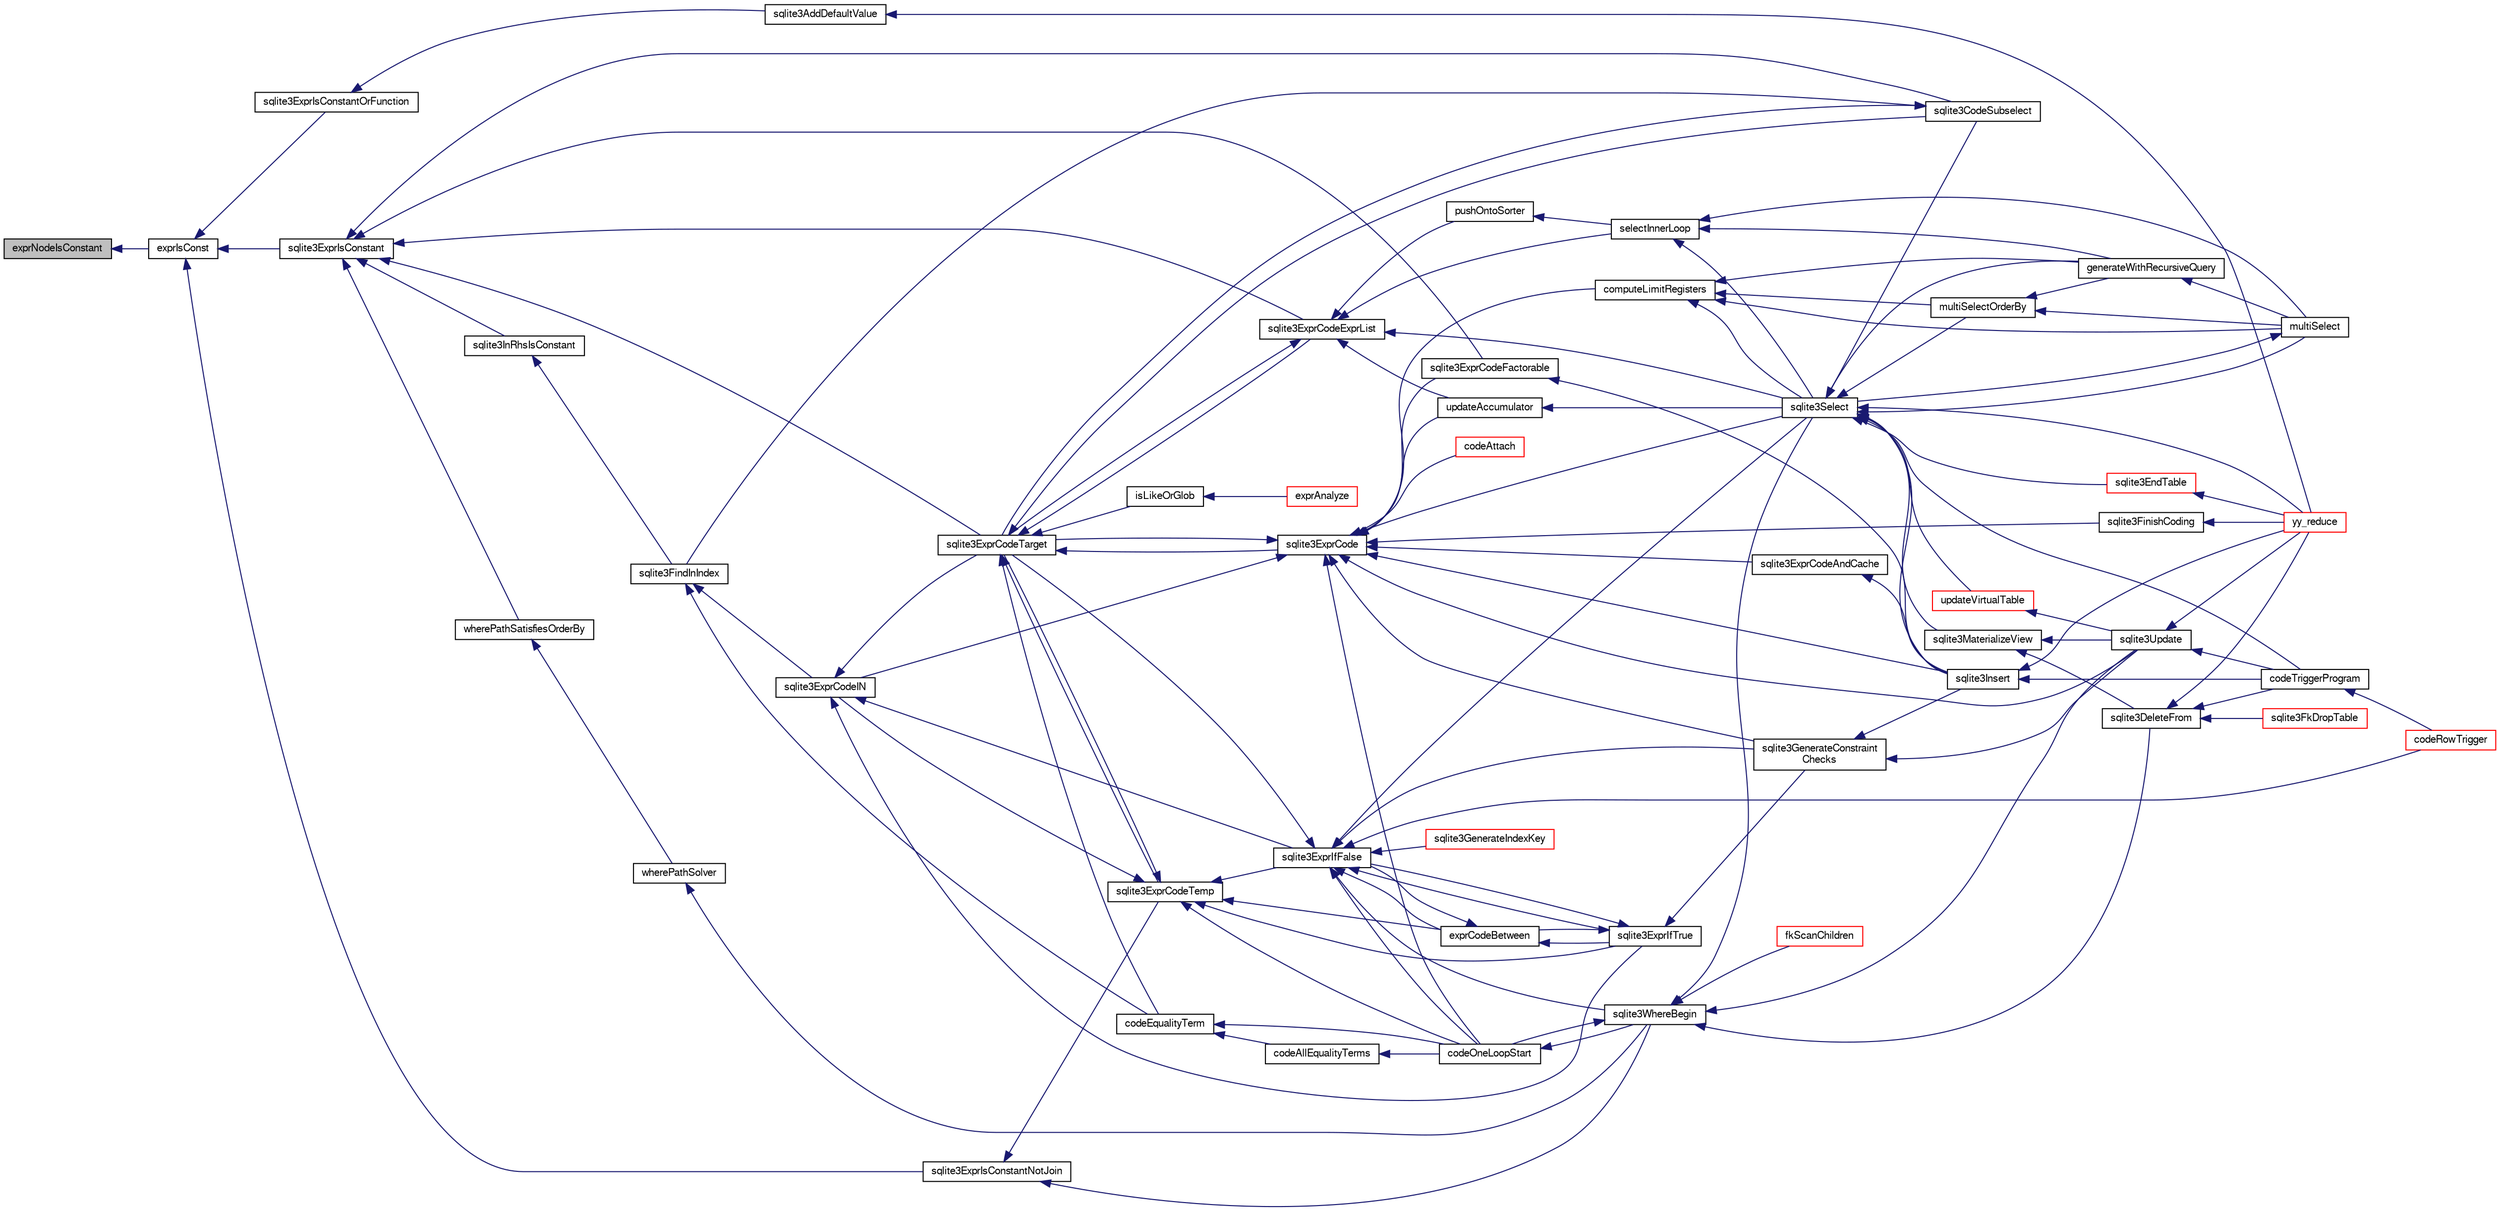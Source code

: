 digraph "exprNodeIsConstant"
{
  edge [fontname="FreeSans",fontsize="10",labelfontname="FreeSans",labelfontsize="10"];
  node [fontname="FreeSans",fontsize="10",shape=record];
  rankdir="LR";
  Node106532 [label="exprNodeIsConstant",height=0.2,width=0.4,color="black", fillcolor="grey75", style="filled", fontcolor="black"];
  Node106532 -> Node106533 [dir="back",color="midnightblue",fontsize="10",style="solid",fontname="FreeSans"];
  Node106533 [label="exprIsConst",height=0.2,width=0.4,color="black", fillcolor="white", style="filled",URL="$sqlite3_8c.html#a5b93dd8800ece14ec33f44a1ba2cf4d4"];
  Node106533 -> Node106534 [dir="back",color="midnightblue",fontsize="10",style="solid",fontname="FreeSans"];
  Node106534 [label="sqlite3ExprIsConstant",height=0.2,width=0.4,color="black", fillcolor="white", style="filled",URL="$sqlite3_8c.html#a5612940e28d7d8f6994f756d0b8d9e3a"];
  Node106534 -> Node106535 [dir="back",color="midnightblue",fontsize="10",style="solid",fontname="FreeSans"];
  Node106535 [label="sqlite3InRhsIsConstant",height=0.2,width=0.4,color="black", fillcolor="white", style="filled",URL="$sqlite3_8c.html#aa86274ae36887fb37a9de14c8327e79e"];
  Node106535 -> Node106536 [dir="back",color="midnightblue",fontsize="10",style="solid",fontname="FreeSans"];
  Node106536 [label="sqlite3FindInIndex",height=0.2,width=0.4,color="black", fillcolor="white", style="filled",URL="$sqlite3_8c.html#af7d8c56ab0231f44bb5f87b3fafeffb2"];
  Node106536 -> Node106537 [dir="back",color="midnightblue",fontsize="10",style="solid",fontname="FreeSans"];
  Node106537 [label="sqlite3ExprCodeIN",height=0.2,width=0.4,color="black", fillcolor="white", style="filled",URL="$sqlite3_8c.html#ad9cf4f5b5ffb90c24a4a0900c8626193"];
  Node106537 -> Node106538 [dir="back",color="midnightblue",fontsize="10",style="solid",fontname="FreeSans"];
  Node106538 [label="sqlite3ExprCodeTarget",height=0.2,width=0.4,color="black", fillcolor="white", style="filled",URL="$sqlite3_8c.html#a4f308397a0a3ed299ed31aaa1ae2a293"];
  Node106538 -> Node106539 [dir="back",color="midnightblue",fontsize="10",style="solid",fontname="FreeSans"];
  Node106539 [label="sqlite3CodeSubselect",height=0.2,width=0.4,color="black", fillcolor="white", style="filled",URL="$sqlite3_8c.html#aa69b46d2204a1d1b110107a1be12ee0c"];
  Node106539 -> Node106536 [dir="back",color="midnightblue",fontsize="10",style="solid",fontname="FreeSans"];
  Node106539 -> Node106538 [dir="back",color="midnightblue",fontsize="10",style="solid",fontname="FreeSans"];
  Node106538 -> Node106540 [dir="back",color="midnightblue",fontsize="10",style="solid",fontname="FreeSans"];
  Node106540 [label="sqlite3ExprCodeTemp",height=0.2,width=0.4,color="black", fillcolor="white", style="filled",URL="$sqlite3_8c.html#a3bc5c1ccb3c5851847e2aeb4a84ae1fc"];
  Node106540 -> Node106537 [dir="back",color="midnightblue",fontsize="10",style="solid",fontname="FreeSans"];
  Node106540 -> Node106538 [dir="back",color="midnightblue",fontsize="10",style="solid",fontname="FreeSans"];
  Node106540 -> Node106541 [dir="back",color="midnightblue",fontsize="10",style="solid",fontname="FreeSans"];
  Node106541 [label="exprCodeBetween",height=0.2,width=0.4,color="black", fillcolor="white", style="filled",URL="$sqlite3_8c.html#abd053493214542bca8f406f42145d173"];
  Node106541 -> Node106542 [dir="back",color="midnightblue",fontsize="10",style="solid",fontname="FreeSans"];
  Node106542 [label="sqlite3ExprIfTrue",height=0.2,width=0.4,color="black", fillcolor="white", style="filled",URL="$sqlite3_8c.html#ad93a55237c23e1b743ab1f59df1a1444"];
  Node106542 -> Node106541 [dir="back",color="midnightblue",fontsize="10",style="solid",fontname="FreeSans"];
  Node106542 -> Node106543 [dir="back",color="midnightblue",fontsize="10",style="solid",fontname="FreeSans"];
  Node106543 [label="sqlite3ExprIfFalse",height=0.2,width=0.4,color="black", fillcolor="white", style="filled",URL="$sqlite3_8c.html#af97ecccb5d56e321e118414b08f65b71"];
  Node106543 -> Node106538 [dir="back",color="midnightblue",fontsize="10",style="solid",fontname="FreeSans"];
  Node106543 -> Node106541 [dir="back",color="midnightblue",fontsize="10",style="solid",fontname="FreeSans"];
  Node106543 -> Node106542 [dir="back",color="midnightblue",fontsize="10",style="solid",fontname="FreeSans"];
  Node106543 -> Node106544 [dir="back",color="midnightblue",fontsize="10",style="solid",fontname="FreeSans"];
  Node106544 [label="sqlite3GenerateIndexKey",height=0.2,width=0.4,color="red", fillcolor="white", style="filled",URL="$sqlite3_8c.html#ab85ac93d5c5e6760f45f07897be7f272"];
  Node106543 -> Node106570 [dir="back",color="midnightblue",fontsize="10",style="solid",fontname="FreeSans"];
  Node106570 [label="sqlite3GenerateConstraint\lChecks",height=0.2,width=0.4,color="black", fillcolor="white", style="filled",URL="$sqlite3_8c.html#aef639c1e6a0c0a67ca6e7690ad931bd2"];
  Node106570 -> Node106568 [dir="back",color="midnightblue",fontsize="10",style="solid",fontname="FreeSans"];
  Node106568 [label="sqlite3Insert",height=0.2,width=0.4,color="black", fillcolor="white", style="filled",URL="$sqlite3_8c.html#a5b17c9c2000bae6bdff8e6be48d7dc2b"];
  Node106568 -> Node106561 [dir="back",color="midnightblue",fontsize="10",style="solid",fontname="FreeSans"];
  Node106561 [label="codeTriggerProgram",height=0.2,width=0.4,color="black", fillcolor="white", style="filled",URL="$sqlite3_8c.html#a120801f59d9281d201d2ff4b2606836e"];
  Node106561 -> Node106562 [dir="back",color="midnightblue",fontsize="10",style="solid",fontname="FreeSans"];
  Node106562 [label="codeRowTrigger",height=0.2,width=0.4,color="red", fillcolor="white", style="filled",URL="$sqlite3_8c.html#a463cea5aaaf388b560b206570a0022fc"];
  Node106568 -> Node106548 [dir="back",color="midnightblue",fontsize="10",style="solid",fontname="FreeSans"];
  Node106548 [label="yy_reduce",height=0.2,width=0.4,color="red", fillcolor="white", style="filled",URL="$sqlite3_8c.html#a7c419a9b25711c666a9a2449ef377f14"];
  Node106570 -> Node106566 [dir="back",color="midnightblue",fontsize="10",style="solid",fontname="FreeSans"];
  Node106566 [label="sqlite3Update",height=0.2,width=0.4,color="black", fillcolor="white", style="filled",URL="$sqlite3_8c.html#ac5aa67c46e8cc8174566fabe6809fafa"];
  Node106566 -> Node106561 [dir="back",color="midnightblue",fontsize="10",style="solid",fontname="FreeSans"];
  Node106566 -> Node106548 [dir="back",color="midnightblue",fontsize="10",style="solid",fontname="FreeSans"];
  Node106543 -> Node106576 [dir="back",color="midnightblue",fontsize="10",style="solid",fontname="FreeSans"];
  Node106576 [label="sqlite3Select",height=0.2,width=0.4,color="black", fillcolor="white", style="filled",URL="$sqlite3_8c.html#a2465ee8c956209ba4b272477b7c21a45"];
  Node106576 -> Node106539 [dir="back",color="midnightblue",fontsize="10",style="solid",fontname="FreeSans"];
  Node106576 -> Node106551 [dir="back",color="midnightblue",fontsize="10",style="solid",fontname="FreeSans"];
  Node106551 [label="sqlite3EndTable",height=0.2,width=0.4,color="red", fillcolor="white", style="filled",URL="$sqlite3_8c.html#a7b5f2c66c0f0b6f819d970ca389768b0"];
  Node106551 -> Node106548 [dir="back",color="midnightblue",fontsize="10",style="solid",fontname="FreeSans"];
  Node106576 -> Node106577 [dir="back",color="midnightblue",fontsize="10",style="solid",fontname="FreeSans"];
  Node106577 [label="sqlite3MaterializeView",height=0.2,width=0.4,color="black", fillcolor="white", style="filled",URL="$sqlite3_8c.html#a4557984b0b75f998fb0c3f231c9b1def"];
  Node106577 -> Node106558 [dir="back",color="midnightblue",fontsize="10",style="solid",fontname="FreeSans"];
  Node106558 [label="sqlite3DeleteFrom",height=0.2,width=0.4,color="black", fillcolor="white", style="filled",URL="$sqlite3_8c.html#ab9b4b45349188b49eabb23f94608a091"];
  Node106558 -> Node106559 [dir="back",color="midnightblue",fontsize="10",style="solid",fontname="FreeSans"];
  Node106559 [label="sqlite3FkDropTable",height=0.2,width=0.4,color="red", fillcolor="white", style="filled",URL="$sqlite3_8c.html#a1218c6fc74e89152ceaa4760e82f5ef9"];
  Node106558 -> Node106561 [dir="back",color="midnightblue",fontsize="10",style="solid",fontname="FreeSans"];
  Node106558 -> Node106548 [dir="back",color="midnightblue",fontsize="10",style="solid",fontname="FreeSans"];
  Node106577 -> Node106566 [dir="back",color="midnightblue",fontsize="10",style="solid",fontname="FreeSans"];
  Node106576 -> Node106568 [dir="back",color="midnightblue",fontsize="10",style="solid",fontname="FreeSans"];
  Node106576 -> Node106578 [dir="back",color="midnightblue",fontsize="10",style="solid",fontname="FreeSans"];
  Node106578 [label="generateWithRecursiveQuery",height=0.2,width=0.4,color="black", fillcolor="white", style="filled",URL="$sqlite3_8c.html#ade2c3663fa9c3b9676507984b9483942"];
  Node106578 -> Node106579 [dir="back",color="midnightblue",fontsize="10",style="solid",fontname="FreeSans"];
  Node106579 [label="multiSelect",height=0.2,width=0.4,color="black", fillcolor="white", style="filled",URL="$sqlite3_8c.html#a6456c61f3d9b2389738753cedfa24fa7"];
  Node106579 -> Node106576 [dir="back",color="midnightblue",fontsize="10",style="solid",fontname="FreeSans"];
  Node106576 -> Node106579 [dir="back",color="midnightblue",fontsize="10",style="solid",fontname="FreeSans"];
  Node106576 -> Node106580 [dir="back",color="midnightblue",fontsize="10",style="solid",fontname="FreeSans"];
  Node106580 [label="multiSelectOrderBy",height=0.2,width=0.4,color="black", fillcolor="white", style="filled",URL="$sqlite3_8c.html#afcdb8488c6f4dfdadaf9f04bca35b808"];
  Node106580 -> Node106578 [dir="back",color="midnightblue",fontsize="10",style="solid",fontname="FreeSans"];
  Node106580 -> Node106579 [dir="back",color="midnightblue",fontsize="10",style="solid",fontname="FreeSans"];
  Node106576 -> Node106561 [dir="back",color="midnightblue",fontsize="10",style="solid",fontname="FreeSans"];
  Node106576 -> Node106581 [dir="back",color="midnightblue",fontsize="10",style="solid",fontname="FreeSans"];
  Node106581 [label="updateVirtualTable",height=0.2,width=0.4,color="red", fillcolor="white", style="filled",URL="$sqlite3_8c.html#a740220531db9293c39a2cdd7da3f74e1"];
  Node106581 -> Node106566 [dir="back",color="midnightblue",fontsize="10",style="solid",fontname="FreeSans"];
  Node106576 -> Node106548 [dir="back",color="midnightblue",fontsize="10",style="solid",fontname="FreeSans"];
  Node106543 -> Node106562 [dir="back",color="midnightblue",fontsize="10",style="solid",fontname="FreeSans"];
  Node106543 -> Node106582 [dir="back",color="midnightblue",fontsize="10",style="solid",fontname="FreeSans"];
  Node106582 [label="codeOneLoopStart",height=0.2,width=0.4,color="black", fillcolor="white", style="filled",URL="$sqlite3_8c.html#aa868875120b151c169cc79139ed6e008"];
  Node106582 -> Node106573 [dir="back",color="midnightblue",fontsize="10",style="solid",fontname="FreeSans"];
  Node106573 [label="sqlite3WhereBegin",height=0.2,width=0.4,color="black", fillcolor="white", style="filled",URL="$sqlite3_8c.html#acad049f5c9a96a8118cffd5e5ce89f7c"];
  Node106573 -> Node106558 [dir="back",color="midnightblue",fontsize="10",style="solid",fontname="FreeSans"];
  Node106573 -> Node106574 [dir="back",color="midnightblue",fontsize="10",style="solid",fontname="FreeSans"];
  Node106574 [label="fkScanChildren",height=0.2,width=0.4,color="red", fillcolor="white", style="filled",URL="$sqlite3_8c.html#a67c9dcb484336b3155e7a82a037d4691"];
  Node106573 -> Node106576 [dir="back",color="midnightblue",fontsize="10",style="solid",fontname="FreeSans"];
  Node106573 -> Node106566 [dir="back",color="midnightblue",fontsize="10",style="solid",fontname="FreeSans"];
  Node106573 -> Node106582 [dir="back",color="midnightblue",fontsize="10",style="solid",fontname="FreeSans"];
  Node106543 -> Node106573 [dir="back",color="midnightblue",fontsize="10",style="solid",fontname="FreeSans"];
  Node106542 -> Node106570 [dir="back",color="midnightblue",fontsize="10",style="solid",fontname="FreeSans"];
  Node106541 -> Node106543 [dir="back",color="midnightblue",fontsize="10",style="solid",fontname="FreeSans"];
  Node106540 -> Node106542 [dir="back",color="midnightblue",fontsize="10",style="solid",fontname="FreeSans"];
  Node106540 -> Node106543 [dir="back",color="midnightblue",fontsize="10",style="solid",fontname="FreeSans"];
  Node106540 -> Node106582 [dir="back",color="midnightblue",fontsize="10",style="solid",fontname="FreeSans"];
  Node106538 -> Node106583 [dir="back",color="midnightblue",fontsize="10",style="solid",fontname="FreeSans"];
  Node106583 [label="sqlite3ExprCode",height=0.2,width=0.4,color="black", fillcolor="white", style="filled",URL="$sqlite3_8c.html#a75f270fb0b111b86924cca4ea507b417"];
  Node106583 -> Node106537 [dir="back",color="midnightblue",fontsize="10",style="solid",fontname="FreeSans"];
  Node106583 -> Node106538 [dir="back",color="midnightblue",fontsize="10",style="solid",fontname="FreeSans"];
  Node106583 -> Node106584 [dir="back",color="midnightblue",fontsize="10",style="solid",fontname="FreeSans"];
  Node106584 [label="sqlite3ExprCodeFactorable",height=0.2,width=0.4,color="black", fillcolor="white", style="filled",URL="$sqlite3_8c.html#a843f7fd58eec5a683c1fd8435fcd1e84"];
  Node106584 -> Node106568 [dir="back",color="midnightblue",fontsize="10",style="solid",fontname="FreeSans"];
  Node106583 -> Node106585 [dir="back",color="midnightblue",fontsize="10",style="solid",fontname="FreeSans"];
  Node106585 [label="sqlite3ExprCodeAndCache",height=0.2,width=0.4,color="black", fillcolor="white", style="filled",URL="$sqlite3_8c.html#ae3e46527d9b7fc9cb9236d21a5e6b1d8"];
  Node106585 -> Node106568 [dir="back",color="midnightblue",fontsize="10",style="solid",fontname="FreeSans"];
  Node106583 -> Node106586 [dir="back",color="midnightblue",fontsize="10",style="solid",fontname="FreeSans"];
  Node106586 [label="codeAttach",height=0.2,width=0.4,color="red", fillcolor="white", style="filled",URL="$sqlite3_8c.html#ade4e9e30d828a19c191fdcb098676d5b"];
  Node106583 -> Node106589 [dir="back",color="midnightblue",fontsize="10",style="solid",fontname="FreeSans"];
  Node106589 [label="sqlite3FinishCoding",height=0.2,width=0.4,color="black", fillcolor="white", style="filled",URL="$sqlite3_8c.html#a651bc5b446c276c092705856d995b278"];
  Node106589 -> Node106548 [dir="back",color="midnightblue",fontsize="10",style="solid",fontname="FreeSans"];
  Node106583 -> Node106568 [dir="back",color="midnightblue",fontsize="10",style="solid",fontname="FreeSans"];
  Node106583 -> Node106570 [dir="back",color="midnightblue",fontsize="10",style="solid",fontname="FreeSans"];
  Node106583 -> Node106590 [dir="back",color="midnightblue",fontsize="10",style="solid",fontname="FreeSans"];
  Node106590 [label="computeLimitRegisters",height=0.2,width=0.4,color="black", fillcolor="white", style="filled",URL="$sqlite3_8c.html#ae9d37055e4905929b6f6cda5461e2f37"];
  Node106590 -> Node106578 [dir="back",color="midnightblue",fontsize="10",style="solid",fontname="FreeSans"];
  Node106590 -> Node106579 [dir="back",color="midnightblue",fontsize="10",style="solid",fontname="FreeSans"];
  Node106590 -> Node106580 [dir="back",color="midnightblue",fontsize="10",style="solid",fontname="FreeSans"];
  Node106590 -> Node106576 [dir="back",color="midnightblue",fontsize="10",style="solid",fontname="FreeSans"];
  Node106583 -> Node106591 [dir="back",color="midnightblue",fontsize="10",style="solid",fontname="FreeSans"];
  Node106591 [label="updateAccumulator",height=0.2,width=0.4,color="black", fillcolor="white", style="filled",URL="$sqlite3_8c.html#a1681660dd3ecd50c8727d6e56a537bd9"];
  Node106591 -> Node106576 [dir="back",color="midnightblue",fontsize="10",style="solid",fontname="FreeSans"];
  Node106583 -> Node106576 [dir="back",color="midnightblue",fontsize="10",style="solid",fontname="FreeSans"];
  Node106583 -> Node106566 [dir="back",color="midnightblue",fontsize="10",style="solid",fontname="FreeSans"];
  Node106583 -> Node106582 [dir="back",color="midnightblue",fontsize="10",style="solid",fontname="FreeSans"];
  Node106538 -> Node106592 [dir="back",color="midnightblue",fontsize="10",style="solid",fontname="FreeSans"];
  Node106592 [label="sqlite3ExprCodeExprList",height=0.2,width=0.4,color="black", fillcolor="white", style="filled",URL="$sqlite3_8c.html#a05b2b3dc3de7565de24eb3a2ff4e9566"];
  Node106592 -> Node106538 [dir="back",color="midnightblue",fontsize="10",style="solid",fontname="FreeSans"];
  Node106592 -> Node106593 [dir="back",color="midnightblue",fontsize="10",style="solid",fontname="FreeSans"];
  Node106593 [label="pushOntoSorter",height=0.2,width=0.4,color="black", fillcolor="white", style="filled",URL="$sqlite3_8c.html#a4555397beb584a386e7739cf022a6651"];
  Node106593 -> Node106594 [dir="back",color="midnightblue",fontsize="10",style="solid",fontname="FreeSans"];
  Node106594 [label="selectInnerLoop",height=0.2,width=0.4,color="black", fillcolor="white", style="filled",URL="$sqlite3_8c.html#ababe0933661ebe67eb0e6074bb1fd411"];
  Node106594 -> Node106578 [dir="back",color="midnightblue",fontsize="10",style="solid",fontname="FreeSans"];
  Node106594 -> Node106579 [dir="back",color="midnightblue",fontsize="10",style="solid",fontname="FreeSans"];
  Node106594 -> Node106576 [dir="back",color="midnightblue",fontsize="10",style="solid",fontname="FreeSans"];
  Node106592 -> Node106594 [dir="back",color="midnightblue",fontsize="10",style="solid",fontname="FreeSans"];
  Node106592 -> Node106591 [dir="back",color="midnightblue",fontsize="10",style="solid",fontname="FreeSans"];
  Node106592 -> Node106576 [dir="back",color="midnightblue",fontsize="10",style="solid",fontname="FreeSans"];
  Node106538 -> Node106595 [dir="back",color="midnightblue",fontsize="10",style="solid",fontname="FreeSans"];
  Node106595 [label="isLikeOrGlob",height=0.2,width=0.4,color="black", fillcolor="white", style="filled",URL="$sqlite3_8c.html#a6c38e495198bf8976f68d1a6ebd74a50"];
  Node106595 -> Node106596 [dir="back",color="midnightblue",fontsize="10",style="solid",fontname="FreeSans"];
  Node106596 [label="exprAnalyze",height=0.2,width=0.4,color="red", fillcolor="white", style="filled",URL="$sqlite3_8c.html#acb10e48c9a4184a4edd9bfd5b14ad0b7"];
  Node106538 -> Node106604 [dir="back",color="midnightblue",fontsize="10",style="solid",fontname="FreeSans"];
  Node106604 [label="codeEqualityTerm",height=0.2,width=0.4,color="black", fillcolor="white", style="filled",URL="$sqlite3_8c.html#ad88a57073f031452c9843e97f15acc47"];
  Node106604 -> Node106605 [dir="back",color="midnightblue",fontsize="10",style="solid",fontname="FreeSans"];
  Node106605 [label="codeAllEqualityTerms",height=0.2,width=0.4,color="black", fillcolor="white", style="filled",URL="$sqlite3_8c.html#a3095598b812500a4efe41bf17cd49381"];
  Node106605 -> Node106582 [dir="back",color="midnightblue",fontsize="10",style="solid",fontname="FreeSans"];
  Node106604 -> Node106582 [dir="back",color="midnightblue",fontsize="10",style="solid",fontname="FreeSans"];
  Node106537 -> Node106542 [dir="back",color="midnightblue",fontsize="10",style="solid",fontname="FreeSans"];
  Node106537 -> Node106543 [dir="back",color="midnightblue",fontsize="10",style="solid",fontname="FreeSans"];
  Node106536 -> Node106604 [dir="back",color="midnightblue",fontsize="10",style="solid",fontname="FreeSans"];
  Node106534 -> Node106539 [dir="back",color="midnightblue",fontsize="10",style="solid",fontname="FreeSans"];
  Node106534 -> Node106538 [dir="back",color="midnightblue",fontsize="10",style="solid",fontname="FreeSans"];
  Node106534 -> Node106584 [dir="back",color="midnightblue",fontsize="10",style="solid",fontname="FreeSans"];
  Node106534 -> Node106592 [dir="back",color="midnightblue",fontsize="10",style="solid",fontname="FreeSans"];
  Node106534 -> Node106599 [dir="back",color="midnightblue",fontsize="10",style="solid",fontname="FreeSans"];
  Node106599 [label="wherePathSatisfiesOrderBy",height=0.2,width=0.4,color="black", fillcolor="white", style="filled",URL="$sqlite3_8c.html#a0d0fdea0c17942906bcb742c15cf8861"];
  Node106599 -> Node106600 [dir="back",color="midnightblue",fontsize="10",style="solid",fontname="FreeSans"];
  Node106600 [label="wherePathSolver",height=0.2,width=0.4,color="black", fillcolor="white", style="filled",URL="$sqlite3_8c.html#aebc15a04540468c220b31d00e9b29fe6"];
  Node106600 -> Node106573 [dir="back",color="midnightblue",fontsize="10",style="solid",fontname="FreeSans"];
  Node106533 -> Node106606 [dir="back",color="midnightblue",fontsize="10",style="solid",fontname="FreeSans"];
  Node106606 [label="sqlite3ExprIsConstantNotJoin",height=0.2,width=0.4,color="black", fillcolor="white", style="filled",URL="$sqlite3_8c.html#afa15ed1eca55a481fe671d33375b0ec3"];
  Node106606 -> Node106540 [dir="back",color="midnightblue",fontsize="10",style="solid",fontname="FreeSans"];
  Node106606 -> Node106573 [dir="back",color="midnightblue",fontsize="10",style="solid",fontname="FreeSans"];
  Node106533 -> Node106607 [dir="back",color="midnightblue",fontsize="10",style="solid",fontname="FreeSans"];
  Node106607 [label="sqlite3ExprIsConstantOrFunction",height=0.2,width=0.4,color="black", fillcolor="white", style="filled",URL="$sqlite3_8c.html#a038956f3f79b079ce7095af4299c6f2d"];
  Node106607 -> Node106608 [dir="back",color="midnightblue",fontsize="10",style="solid",fontname="FreeSans"];
  Node106608 [label="sqlite3AddDefaultValue",height=0.2,width=0.4,color="black", fillcolor="white", style="filled",URL="$sqlite3_8c.html#a0c9a36f669a7f33ff5e2db5d8586ef6b"];
  Node106608 -> Node106548 [dir="back",color="midnightblue",fontsize="10",style="solid",fontname="FreeSans"];
}
